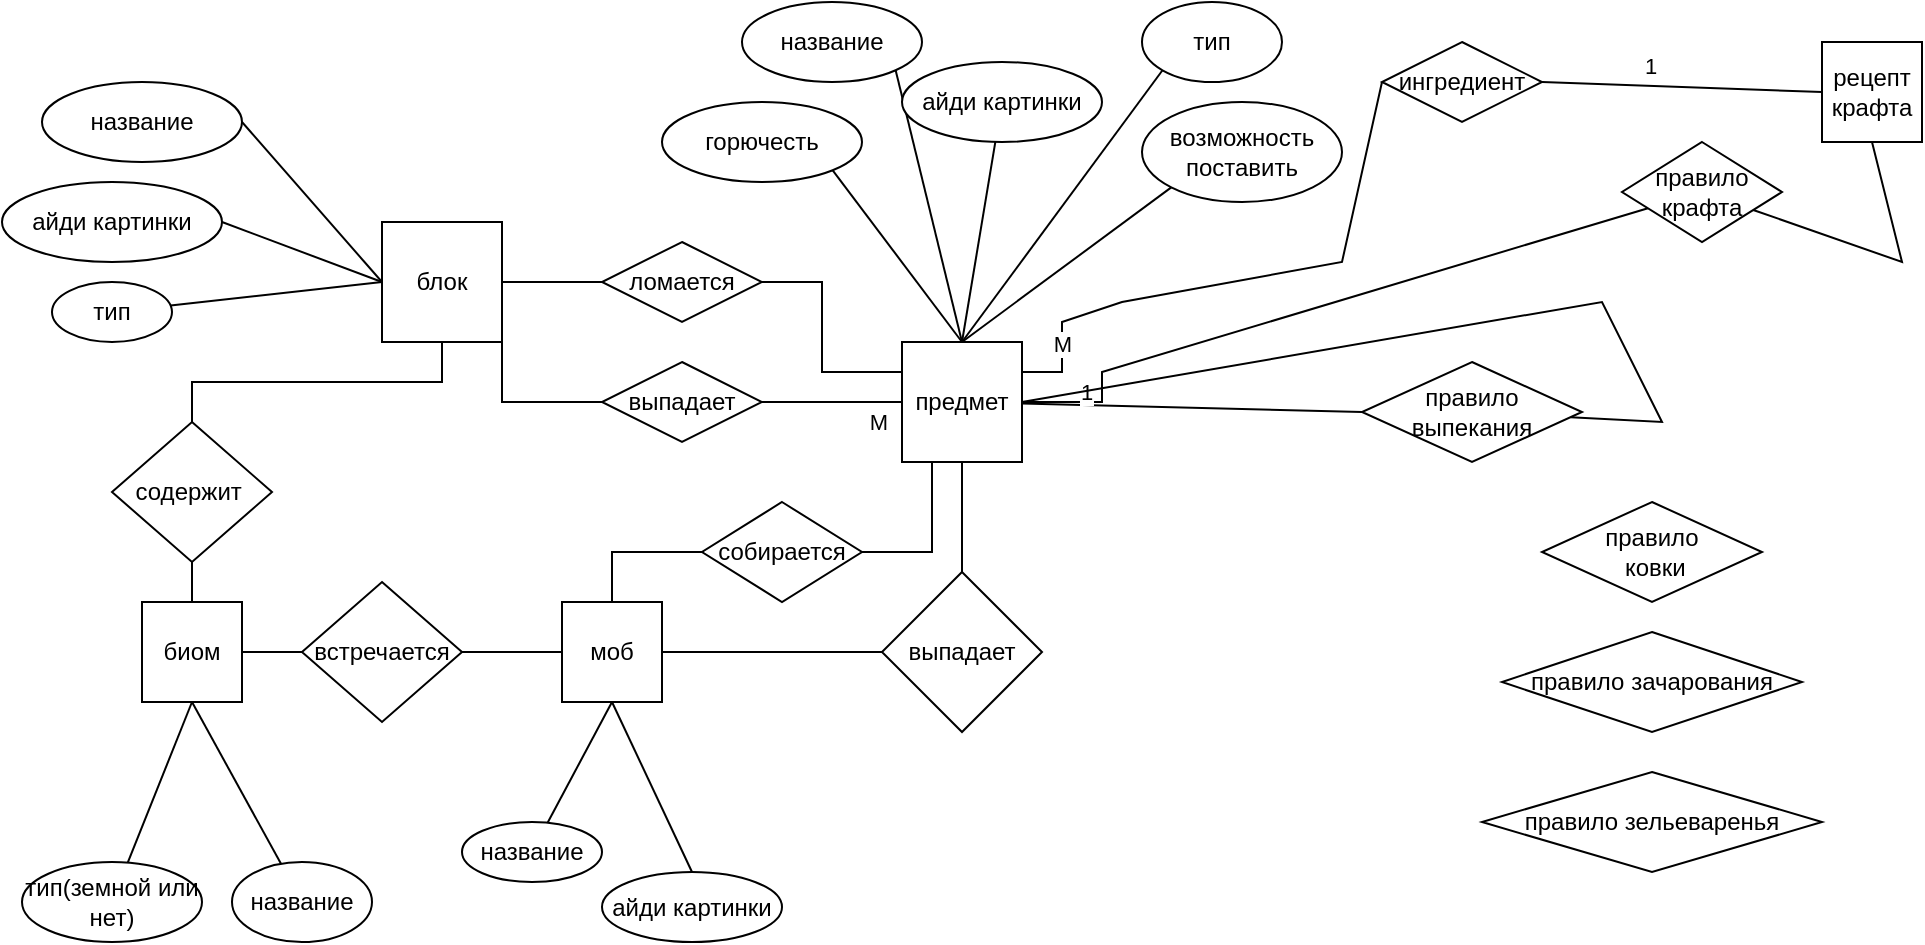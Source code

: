 <mxfile version="20.4.0" type="gitlab">
  <diagram id="gJd1Qkqm23LiI_lXcx77" name="Page-1">
    <mxGraphModel dx="788" dy="538" grid="1" gridSize="10" guides="1" tooltips="1" connect="1" arrows="1" fold="1" page="1" pageScale="1" pageWidth="3300" pageHeight="4681" math="0" shadow="0">
      <root>
        <mxCell id="0" />
        <mxCell id="1" parent="0" />
        <mxCell id="R2yGDR7ylmhJNTISZ2Fa-15" style="edgeStyle=none;rounded=0;orthogonalLoop=1;jettySize=auto;html=1;exitX=1;exitY=0.5;exitDx=0;exitDy=0;entryX=0;entryY=0.5;entryDx=0;entryDy=0;endArrow=none;endFill=0;" parent="1" source="R2yGDR7ylmhJNTISZ2Fa-1" target="R2yGDR7ylmhJNTISZ2Fa-10" edge="1">
          <mxGeometry relative="1" as="geometry">
            <Array as="points">
              <mxPoint x="270" y="200" />
            </Array>
          </mxGeometry>
        </mxCell>
        <mxCell id="E3s9hcg8gIYy_8aEoU2l-5" value="M" style="edgeLabel;html=1;align=center;verticalAlign=middle;resizable=0;points=[];" vertex="1" connectable="0" parent="R2yGDR7ylmhJNTISZ2Fa-15">
          <mxGeometry x="-0.48" y="-1" relative="1" as="geometry">
            <mxPoint x="-3" y="-11" as="offset" />
          </mxGeometry>
        </mxCell>
        <mxCell id="R2yGDR7ylmhJNTISZ2Fa-1" value="блок" style="whiteSpace=wrap;html=1;aspect=fixed;" parent="1" vertex="1">
          <mxGeometry x="210" y="110" width="60" height="60" as="geometry" />
        </mxCell>
        <mxCell id="E3s9hcg8gIYy_8aEoU2l-67" style="edgeStyle=none;rounded=0;orthogonalLoop=1;jettySize=auto;html=1;entryX=0;entryY=0.5;entryDx=0;entryDy=0;startArrow=none;startFill=0;endArrow=none;endFill=0;" edge="1" parent="1" source="R2yGDR7ylmhJNTISZ2Fa-3" target="E3s9hcg8gIYy_8aEoU2l-63">
          <mxGeometry relative="1" as="geometry" />
        </mxCell>
        <mxCell id="R2yGDR7ylmhJNTISZ2Fa-3" value="предмет" style="whiteSpace=wrap;html=1;aspect=fixed;" parent="1" vertex="1">
          <mxGeometry x="470" y="170" width="60" height="60" as="geometry" />
        </mxCell>
        <mxCell id="R2yGDR7ylmhJNTISZ2Fa-16" style="edgeStyle=none;rounded=0;orthogonalLoop=1;jettySize=auto;html=1;exitX=1;exitY=0.5;exitDx=0;exitDy=0;entryX=0;entryY=0.5;entryDx=0;entryDy=0;endArrow=none;endFill=0;" parent="1" source="R2yGDR7ylmhJNTISZ2Fa-4" target="R2yGDR7ylmhJNTISZ2Fa-1" edge="1">
          <mxGeometry relative="1" as="geometry" />
        </mxCell>
        <mxCell id="R2yGDR7ylmhJNTISZ2Fa-4" value="название" style="ellipse;whiteSpace=wrap;html=1;" parent="1" vertex="1">
          <mxGeometry x="40" y="40" width="100" height="40" as="geometry" />
        </mxCell>
        <mxCell id="R2yGDR7ylmhJNTISZ2Fa-17" style="edgeStyle=none;rounded=0;orthogonalLoop=1;jettySize=auto;html=1;exitX=1;exitY=0.5;exitDx=0;exitDy=0;endArrow=none;endFill=0;" parent="1" source="R2yGDR7ylmhJNTISZ2Fa-5" edge="1">
          <mxGeometry relative="1" as="geometry">
            <mxPoint x="210" y="140" as="targetPoint" />
          </mxGeometry>
        </mxCell>
        <mxCell id="R2yGDR7ylmhJNTISZ2Fa-5" value="айди картинки" style="ellipse;whiteSpace=wrap;html=1;" parent="1" vertex="1">
          <mxGeometry x="20" y="90" width="110" height="40" as="geometry" />
        </mxCell>
        <mxCell id="R2yGDR7ylmhJNTISZ2Fa-21" style="edgeStyle=none;rounded=0;orthogonalLoop=1;jettySize=auto;html=1;entryX=0.5;entryY=0;entryDx=0;entryDy=0;endArrow=none;endFill=0;exitX=1;exitY=1;exitDx=0;exitDy=0;" parent="1" source="R2yGDR7ylmhJNTISZ2Fa-8" target="R2yGDR7ylmhJNTISZ2Fa-3" edge="1">
          <mxGeometry relative="1" as="geometry" />
        </mxCell>
        <mxCell id="R2yGDR7ylmhJNTISZ2Fa-8" value="название" style="ellipse;whiteSpace=wrap;html=1;" parent="1" vertex="1">
          <mxGeometry x="390" width="90" height="40" as="geometry" />
        </mxCell>
        <mxCell id="R2yGDR7ylmhJNTISZ2Fa-20" style="edgeStyle=none;rounded=0;orthogonalLoop=1;jettySize=auto;html=1;exitX=1;exitY=0.5;exitDx=0;exitDy=0;entryX=0;entryY=0.5;entryDx=0;entryDy=0;endArrow=none;endFill=0;startArrow=none;startFill=0;" parent="1" source="R2yGDR7ylmhJNTISZ2Fa-10" target="R2yGDR7ylmhJNTISZ2Fa-3" edge="1">
          <mxGeometry relative="1" as="geometry" />
        </mxCell>
        <mxCell id="E3s9hcg8gIYy_8aEoU2l-3" value="M" style="edgeLabel;html=1;align=center;verticalAlign=middle;resizable=0;points=[];" vertex="1" connectable="0" parent="R2yGDR7ylmhJNTISZ2Fa-20">
          <mxGeometry x="0.567" y="-2" relative="1" as="geometry">
            <mxPoint x="3" y="8" as="offset" />
          </mxGeometry>
        </mxCell>
        <mxCell id="R2yGDR7ylmhJNTISZ2Fa-10" value="выпадает" style="rhombus;whiteSpace=wrap;html=1;" parent="1" vertex="1">
          <mxGeometry x="320" y="180" width="80" height="40" as="geometry" />
        </mxCell>
        <mxCell id="R2yGDR7ylmhJNTISZ2Fa-23" style="edgeStyle=none;rounded=0;orthogonalLoop=1;jettySize=auto;html=1;endArrow=none;endFill=0;entryX=0.5;entryY=0;entryDx=0;entryDy=0;" parent="1" source="R2yGDR7ylmhJNTISZ2Fa-22" target="R2yGDR7ylmhJNTISZ2Fa-3" edge="1">
          <mxGeometry relative="1" as="geometry">
            <mxPoint x="490" y="170" as="targetPoint" />
          </mxGeometry>
        </mxCell>
        <mxCell id="R2yGDR7ylmhJNTISZ2Fa-22" value="айди картинки" style="ellipse;whiteSpace=wrap;html=1;" parent="1" vertex="1">
          <mxGeometry x="470" y="30" width="100" height="40" as="geometry" />
        </mxCell>
        <mxCell id="R2yGDR7ylmhJNTISZ2Fa-25" style="edgeStyle=none;rounded=0;orthogonalLoop=1;jettySize=auto;html=1;endArrow=none;endFill=0;exitX=0;exitY=1;exitDx=0;exitDy=0;entryX=0.5;entryY=0;entryDx=0;entryDy=0;" parent="1" source="R2yGDR7ylmhJNTISZ2Fa-24" target="R2yGDR7ylmhJNTISZ2Fa-3" edge="1">
          <mxGeometry relative="1" as="geometry">
            <mxPoint x="490" y="170" as="targetPoint" />
          </mxGeometry>
        </mxCell>
        <mxCell id="R2yGDR7ylmhJNTISZ2Fa-24" value="тип" style="ellipse;whiteSpace=wrap;html=1;" parent="1" vertex="1">
          <mxGeometry x="590" width="70" height="40" as="geometry" />
        </mxCell>
        <mxCell id="R2yGDR7ylmhJNTISZ2Fa-27" style="edgeStyle=none;rounded=0;orthogonalLoop=1;jettySize=auto;html=1;entryX=0.5;entryY=0;entryDx=0;entryDy=0;endArrow=none;endFill=0;exitX=0;exitY=1;exitDx=0;exitDy=0;" parent="1" source="R2yGDR7ylmhJNTISZ2Fa-26" target="R2yGDR7ylmhJNTISZ2Fa-3" edge="1">
          <mxGeometry relative="1" as="geometry" />
        </mxCell>
        <mxCell id="R2yGDR7ylmhJNTISZ2Fa-26" value="возможность поставить" style="ellipse;whiteSpace=wrap;html=1;" parent="1" vertex="1">
          <mxGeometry x="590" y="50" width="100" height="50" as="geometry" />
        </mxCell>
        <mxCell id="E3s9hcg8gIYy_8aEoU2l-7" value="биом" style="whiteSpace=wrap;html=1;aspect=fixed;" vertex="1" parent="1">
          <mxGeometry x="90" y="300" width="50" height="50" as="geometry" />
        </mxCell>
        <mxCell id="E3s9hcg8gIYy_8aEoU2l-10" style="edgeStyle=none;rounded=0;orthogonalLoop=1;jettySize=auto;html=1;entryX=0.5;entryY=1;entryDx=0;entryDy=0;startArrow=none;startFill=0;endArrow=none;endFill=0;exitX=0.5;exitY=0;exitDx=0;exitDy=0;" edge="1" parent="1" source="E3s9hcg8gIYy_8aEoU2l-8" target="R2yGDR7ylmhJNTISZ2Fa-1">
          <mxGeometry relative="1" as="geometry">
            <Array as="points">
              <mxPoint x="115" y="190" />
              <mxPoint x="240" y="190" />
            </Array>
          </mxGeometry>
        </mxCell>
        <mxCell id="E3s9hcg8gIYy_8aEoU2l-12" style="edgeStyle=none;rounded=0;orthogonalLoop=1;jettySize=auto;html=1;entryX=0.5;entryY=0;entryDx=0;entryDy=0;startArrow=none;startFill=0;endArrow=none;endFill=0;exitX=0.5;exitY=1;exitDx=0;exitDy=0;" edge="1" parent="1" source="E3s9hcg8gIYy_8aEoU2l-8" target="E3s9hcg8gIYy_8aEoU2l-7">
          <mxGeometry relative="1" as="geometry" />
        </mxCell>
        <mxCell id="E3s9hcg8gIYy_8aEoU2l-8" value="содержит&amp;nbsp;" style="rhombus;whiteSpace=wrap;html=1;" vertex="1" parent="1">
          <mxGeometry x="75" y="210" width="80" height="70" as="geometry" />
        </mxCell>
        <mxCell id="E3s9hcg8gIYy_8aEoU2l-14" style="edgeStyle=none;rounded=0;orthogonalLoop=1;jettySize=auto;html=1;entryX=0.5;entryY=1;entryDx=0;entryDy=0;startArrow=none;startFill=0;endArrow=none;endFill=0;" edge="1" parent="1" source="E3s9hcg8gIYy_8aEoU2l-13" target="E3s9hcg8gIYy_8aEoU2l-7">
          <mxGeometry relative="1" as="geometry" />
        </mxCell>
        <mxCell id="E3s9hcg8gIYy_8aEoU2l-13" value="название" style="ellipse;whiteSpace=wrap;html=1;" vertex="1" parent="1">
          <mxGeometry x="135" y="430" width="70" height="40" as="geometry" />
        </mxCell>
        <mxCell id="E3s9hcg8gIYy_8aEoU2l-18" style="edgeStyle=none;rounded=0;orthogonalLoop=1;jettySize=auto;html=1;entryX=0.5;entryY=1;entryDx=0;entryDy=0;startArrow=none;startFill=0;endArrow=none;endFill=0;" edge="1" parent="1" source="E3s9hcg8gIYy_8aEoU2l-15" target="E3s9hcg8gIYy_8aEoU2l-7">
          <mxGeometry relative="1" as="geometry" />
        </mxCell>
        <mxCell id="E3s9hcg8gIYy_8aEoU2l-15" value="тип(земной или нет)" style="ellipse;whiteSpace=wrap;html=1;" vertex="1" parent="1">
          <mxGeometry x="30" y="430" width="90" height="40" as="geometry" />
        </mxCell>
        <mxCell id="E3s9hcg8gIYy_8aEoU2l-22" style="edgeStyle=none;rounded=0;orthogonalLoop=1;jettySize=auto;html=1;entryX=1;entryY=0.5;entryDx=0;entryDy=0;startArrow=none;startFill=0;endArrow=none;endFill=0;" edge="1" parent="1" source="E3s9hcg8gIYy_8aEoU2l-19" target="E3s9hcg8gIYy_8aEoU2l-20">
          <mxGeometry relative="1" as="geometry" />
        </mxCell>
        <mxCell id="E3s9hcg8gIYy_8aEoU2l-26" style="edgeStyle=none;rounded=0;orthogonalLoop=1;jettySize=auto;html=1;exitX=0.5;exitY=1;exitDx=0;exitDy=0;entryX=0.5;entryY=0;entryDx=0;entryDy=0;startArrow=none;startFill=0;endArrow=none;endFill=0;" edge="1" parent="1" source="E3s9hcg8gIYy_8aEoU2l-19" target="E3s9hcg8gIYy_8aEoU2l-25">
          <mxGeometry relative="1" as="geometry" />
        </mxCell>
        <mxCell id="E3s9hcg8gIYy_8aEoU2l-28" style="edgeStyle=none;rounded=0;orthogonalLoop=1;jettySize=auto;html=1;startArrow=none;startFill=0;endArrow=none;endFill=0;" edge="1" parent="1" source="E3s9hcg8gIYy_8aEoU2l-19" target="E3s9hcg8gIYy_8aEoU2l-27">
          <mxGeometry relative="1" as="geometry" />
        </mxCell>
        <mxCell id="E3s9hcg8gIYy_8aEoU2l-19" value="моб" style="whiteSpace=wrap;html=1;aspect=fixed;" vertex="1" parent="1">
          <mxGeometry x="300" y="300" width="50" height="50" as="geometry" />
        </mxCell>
        <mxCell id="E3s9hcg8gIYy_8aEoU2l-21" style="edgeStyle=none;rounded=0;orthogonalLoop=1;jettySize=auto;html=1;entryX=1;entryY=0.5;entryDx=0;entryDy=0;startArrow=none;startFill=0;endArrow=none;endFill=0;" edge="1" parent="1" source="E3s9hcg8gIYy_8aEoU2l-20" target="E3s9hcg8gIYy_8aEoU2l-7">
          <mxGeometry relative="1" as="geometry" />
        </mxCell>
        <mxCell id="E3s9hcg8gIYy_8aEoU2l-20" value="встречается" style="rhombus;whiteSpace=wrap;html=1;" vertex="1" parent="1">
          <mxGeometry x="170" y="290" width="80" height="70" as="geometry" />
        </mxCell>
        <mxCell id="E3s9hcg8gIYy_8aEoU2l-24" style="edgeStyle=none;rounded=0;orthogonalLoop=1;jettySize=auto;html=1;entryX=0.5;entryY=1;entryDx=0;entryDy=0;startArrow=none;startFill=0;endArrow=none;endFill=0;" edge="1" parent="1" source="E3s9hcg8gIYy_8aEoU2l-23" target="E3s9hcg8gIYy_8aEoU2l-19">
          <mxGeometry relative="1" as="geometry" />
        </mxCell>
        <mxCell id="E3s9hcg8gIYy_8aEoU2l-23" value="название" style="ellipse;whiteSpace=wrap;html=1;" vertex="1" parent="1">
          <mxGeometry x="250" y="410" width="70" height="30" as="geometry" />
        </mxCell>
        <mxCell id="E3s9hcg8gIYy_8aEoU2l-25" value="айди картинки" style="ellipse;whiteSpace=wrap;html=1;" vertex="1" parent="1">
          <mxGeometry x="320" y="435" width="90" height="35" as="geometry" />
        </mxCell>
        <mxCell id="E3s9hcg8gIYy_8aEoU2l-29" style="edgeStyle=none;rounded=0;orthogonalLoop=1;jettySize=auto;html=1;entryX=0.5;entryY=1;entryDx=0;entryDy=0;startArrow=none;startFill=0;endArrow=none;endFill=0;" edge="1" parent="1" source="E3s9hcg8gIYy_8aEoU2l-27" target="R2yGDR7ylmhJNTISZ2Fa-3">
          <mxGeometry relative="1" as="geometry" />
        </mxCell>
        <mxCell id="E3s9hcg8gIYy_8aEoU2l-27" value="выпадает" style="rhombus;whiteSpace=wrap;html=1;" vertex="1" parent="1">
          <mxGeometry x="460" y="285" width="80" height="80" as="geometry" />
        </mxCell>
        <mxCell id="E3s9hcg8gIYy_8aEoU2l-32" style="edgeStyle=none;rounded=0;orthogonalLoop=1;jettySize=auto;html=1;entryX=1;entryY=0.5;entryDx=0;entryDy=0;startArrow=none;startFill=0;endArrow=none;endFill=0;" edge="1" parent="1" source="E3s9hcg8gIYy_8aEoU2l-31" target="R2yGDR7ylmhJNTISZ2Fa-1">
          <mxGeometry relative="1" as="geometry" />
        </mxCell>
        <mxCell id="E3s9hcg8gIYy_8aEoU2l-33" style="edgeStyle=none;rounded=0;orthogonalLoop=1;jettySize=auto;html=1;exitX=1;exitY=0.5;exitDx=0;exitDy=0;startArrow=none;startFill=0;endArrow=none;endFill=0;entryX=0;entryY=0.25;entryDx=0;entryDy=0;" edge="1" parent="1" source="E3s9hcg8gIYy_8aEoU2l-31" target="R2yGDR7ylmhJNTISZ2Fa-3">
          <mxGeometry relative="1" as="geometry">
            <mxPoint x="460" y="200" as="targetPoint" />
            <Array as="points">
              <mxPoint x="430" y="140" />
              <mxPoint x="430" y="185" />
            </Array>
          </mxGeometry>
        </mxCell>
        <mxCell id="E3s9hcg8gIYy_8aEoU2l-31" value="ломается" style="rhombus;whiteSpace=wrap;html=1;" vertex="1" parent="1">
          <mxGeometry x="320" y="120" width="80" height="40" as="geometry" />
        </mxCell>
        <mxCell id="E3s9hcg8gIYy_8aEoU2l-36" style="edgeStyle=none;rounded=0;orthogonalLoop=1;jettySize=auto;html=1;exitX=0;exitY=0.5;exitDx=0;exitDy=0;entryX=0.5;entryY=0;entryDx=0;entryDy=0;startArrow=none;startFill=0;endArrow=none;endFill=0;" edge="1" parent="1" source="E3s9hcg8gIYy_8aEoU2l-34" target="E3s9hcg8gIYy_8aEoU2l-19">
          <mxGeometry relative="1" as="geometry">
            <Array as="points">
              <mxPoint x="325" y="275" />
            </Array>
          </mxGeometry>
        </mxCell>
        <mxCell id="E3s9hcg8gIYy_8aEoU2l-37" style="edgeStyle=none;rounded=0;orthogonalLoop=1;jettySize=auto;html=1;exitX=1;exitY=0.5;exitDx=0;exitDy=0;entryX=0.25;entryY=1;entryDx=0;entryDy=0;startArrow=none;startFill=0;endArrow=none;endFill=0;" edge="1" parent="1" source="E3s9hcg8gIYy_8aEoU2l-34" target="R2yGDR7ylmhJNTISZ2Fa-3">
          <mxGeometry relative="1" as="geometry">
            <Array as="points">
              <mxPoint x="485" y="275" />
            </Array>
          </mxGeometry>
        </mxCell>
        <mxCell id="E3s9hcg8gIYy_8aEoU2l-34" value="собирается" style="rhombus;whiteSpace=wrap;html=1;" vertex="1" parent="1">
          <mxGeometry x="370" y="250" width="80" height="50" as="geometry" />
        </mxCell>
        <mxCell id="E3s9hcg8gIYy_8aEoU2l-39" style="edgeStyle=none;rounded=0;orthogonalLoop=1;jettySize=auto;html=1;entryX=0;entryY=0.5;entryDx=0;entryDy=0;startArrow=none;startFill=0;endArrow=none;endFill=0;" edge="1" parent="1" source="E3s9hcg8gIYy_8aEoU2l-38" target="R2yGDR7ylmhJNTISZ2Fa-1">
          <mxGeometry relative="1" as="geometry" />
        </mxCell>
        <mxCell id="E3s9hcg8gIYy_8aEoU2l-38" value="тип" style="ellipse;whiteSpace=wrap;html=1;" vertex="1" parent="1">
          <mxGeometry x="45" y="140" width="60" height="30" as="geometry" />
        </mxCell>
        <mxCell id="E3s9hcg8gIYy_8aEoU2l-42" style="edgeStyle=none;rounded=0;orthogonalLoop=1;jettySize=auto;html=1;entryX=1;entryY=0.25;entryDx=0;entryDy=0;startArrow=none;startFill=0;endArrow=none;endFill=0;exitX=0;exitY=0.5;exitDx=0;exitDy=0;" edge="1" parent="1" source="E3s9hcg8gIYy_8aEoU2l-43" target="R2yGDR7ylmhJNTISZ2Fa-3">
          <mxGeometry relative="1" as="geometry">
            <mxPoint x="600" y="200" as="sourcePoint" />
            <Array as="points">
              <mxPoint x="690" y="130" />
              <mxPoint x="580" y="150" />
              <mxPoint x="550" y="160" />
              <mxPoint x="550" y="185" />
            </Array>
          </mxGeometry>
        </mxCell>
        <mxCell id="E3s9hcg8gIYy_8aEoU2l-59" value="M" style="edgeLabel;html=1;align=center;verticalAlign=middle;resizable=0;points=[];" vertex="1" connectable="0" parent="E3s9hcg8gIYy_8aEoU2l-42">
          <mxGeometry x="0.819" y="-1" relative="1" as="geometry">
            <mxPoint x="1" y="-9" as="offset" />
          </mxGeometry>
        </mxCell>
        <mxCell id="E3s9hcg8gIYy_8aEoU2l-44" style="edgeStyle=none;rounded=0;orthogonalLoop=1;jettySize=auto;html=1;exitX=1;exitY=0.5;exitDx=0;exitDy=0;startArrow=none;startFill=0;endArrow=none;endFill=0;entryX=0;entryY=0.5;entryDx=0;entryDy=0;" edge="1" parent="1" source="E3s9hcg8gIYy_8aEoU2l-43" target="E3s9hcg8gIYy_8aEoU2l-51">
          <mxGeometry relative="1" as="geometry">
            <mxPoint x="630" y="240" as="targetPoint" />
            <Array as="points" />
          </mxGeometry>
        </mxCell>
        <mxCell id="E3s9hcg8gIYy_8aEoU2l-58" value="1" style="edgeLabel;html=1;align=center;verticalAlign=middle;resizable=0;points=[];" vertex="1" connectable="0" parent="E3s9hcg8gIYy_8aEoU2l-44">
          <mxGeometry x="-0.362" relative="1" as="geometry">
            <mxPoint x="9" y="-10" as="offset" />
          </mxGeometry>
        </mxCell>
        <mxCell id="E3s9hcg8gIYy_8aEoU2l-43" value="ингредиент" style="rhombus;whiteSpace=wrap;html=1;" vertex="1" parent="1">
          <mxGeometry x="710" y="20" width="80" height="40" as="geometry" />
        </mxCell>
        <mxCell id="E3s9hcg8gIYy_8aEoU2l-50" style="edgeStyle=none;rounded=0;orthogonalLoop=1;jettySize=auto;html=1;entryX=1;entryY=0.5;entryDx=0;entryDy=0;startArrow=none;startFill=0;endArrow=none;endFill=0;" edge="1" parent="1" source="E3s9hcg8gIYy_8aEoU2l-48" target="R2yGDR7ylmhJNTISZ2Fa-3">
          <mxGeometry relative="1" as="geometry">
            <Array as="points">
              <mxPoint x="570" y="185" />
              <mxPoint x="570" y="200" />
            </Array>
          </mxGeometry>
        </mxCell>
        <mxCell id="E3s9hcg8gIYy_8aEoU2l-61" value="1" style="edgeLabel;html=1;align=center;verticalAlign=middle;resizable=0;points=[];" vertex="1" connectable="0" parent="E3s9hcg8gIYy_8aEoU2l-50">
          <mxGeometry x="0.675" y="3" relative="1" as="geometry">
            <mxPoint x="-10" y="7" as="offset" />
          </mxGeometry>
        </mxCell>
        <mxCell id="E3s9hcg8gIYy_8aEoU2l-62" style="edgeStyle=none;rounded=0;orthogonalLoop=1;jettySize=auto;html=1;entryX=0.5;entryY=1;entryDx=0;entryDy=0;startArrow=none;startFill=0;endArrow=none;endFill=0;" edge="1" parent="1" source="E3s9hcg8gIYy_8aEoU2l-48" target="E3s9hcg8gIYy_8aEoU2l-51">
          <mxGeometry relative="1" as="geometry">
            <Array as="points">
              <mxPoint x="970" y="130" />
            </Array>
          </mxGeometry>
        </mxCell>
        <mxCell id="E3s9hcg8gIYy_8aEoU2l-48" value="правило крафта" style="rhombus;whiteSpace=wrap;html=1;" vertex="1" parent="1">
          <mxGeometry x="830" y="70" width="80" height="50" as="geometry" />
        </mxCell>
        <mxCell id="E3s9hcg8gIYy_8aEoU2l-51" value="рецепт крафта" style="whiteSpace=wrap;html=1;aspect=fixed;" vertex="1" parent="1">
          <mxGeometry x="930" y="20" width="50" height="50" as="geometry" />
        </mxCell>
        <mxCell id="E3s9hcg8gIYy_8aEoU2l-68" style="edgeStyle=none;rounded=0;orthogonalLoop=1;jettySize=auto;html=1;entryX=1;entryY=0.5;entryDx=0;entryDy=0;startArrow=none;startFill=0;endArrow=none;endFill=0;" edge="1" parent="1" source="E3s9hcg8gIYy_8aEoU2l-63" target="R2yGDR7ylmhJNTISZ2Fa-3">
          <mxGeometry relative="1" as="geometry">
            <Array as="points">
              <mxPoint x="850" y="210" />
              <mxPoint x="820" y="150" />
            </Array>
          </mxGeometry>
        </mxCell>
        <mxCell id="E3s9hcg8gIYy_8aEoU2l-63" value="правило выпекания" style="rhombus;whiteSpace=wrap;html=1;" vertex="1" parent="1">
          <mxGeometry x="700" y="180" width="110" height="50" as="geometry" />
        </mxCell>
        <mxCell id="E3s9hcg8gIYy_8aEoU2l-64" value="правило&lt;br&gt;&amp;nbsp;ковки" style="rhombus;whiteSpace=wrap;html=1;" vertex="1" parent="1">
          <mxGeometry x="790" y="250" width="110" height="50" as="geometry" />
        </mxCell>
        <mxCell id="E3s9hcg8gIYy_8aEoU2l-65" value="правило зачарования" style="rhombus;whiteSpace=wrap;html=1;" vertex="1" parent="1">
          <mxGeometry x="770" y="315" width="150" height="50" as="geometry" />
        </mxCell>
        <mxCell id="E3s9hcg8gIYy_8aEoU2l-66" value="правило зельеваренья" style="rhombus;whiteSpace=wrap;html=1;" vertex="1" parent="1">
          <mxGeometry x="760" y="385" width="170" height="50" as="geometry" />
        </mxCell>
        <mxCell id="E3s9hcg8gIYy_8aEoU2l-70" style="edgeStyle=none;rounded=0;orthogonalLoop=1;jettySize=auto;html=1;exitX=1;exitY=1;exitDx=0;exitDy=0;entryX=0.5;entryY=0;entryDx=0;entryDy=0;startArrow=none;startFill=0;endArrow=none;endFill=0;" edge="1" parent="1" source="E3s9hcg8gIYy_8aEoU2l-69" target="R2yGDR7ylmhJNTISZ2Fa-3">
          <mxGeometry relative="1" as="geometry" />
        </mxCell>
        <mxCell id="E3s9hcg8gIYy_8aEoU2l-69" value="горючесть" style="ellipse;whiteSpace=wrap;html=1;" vertex="1" parent="1">
          <mxGeometry x="350" y="50" width="100" height="40" as="geometry" />
        </mxCell>
      </root>
    </mxGraphModel>
  </diagram>
</mxfile>
